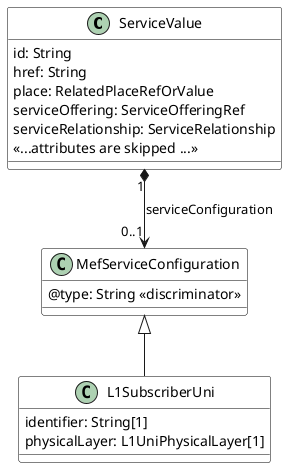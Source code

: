 @startuml
skinparam {
    ClassBackgroundColor White
    ClassBorderColor Black
}

class ServiceValue {
    id: String
    href: String
    place: RelatedPlaceRefOrValue
    serviceOffering: ServiceOfferingRef
    serviceRelationship: ServiceRelationship
    << ...attributes are skipped ...>>
}

class MefServiceConfiguration {
    @type: String <<discriminator>>
}

class L1SubscriberUni {
    identifier: String[1]
    physicalLayer: L1UniPhysicalLayer[1]
}


MefServiceConfiguration <|-- L1SubscriberUni
ServiceValue "1" *--> "0..1" MefServiceConfiguration: serviceConfiguration

@enduml